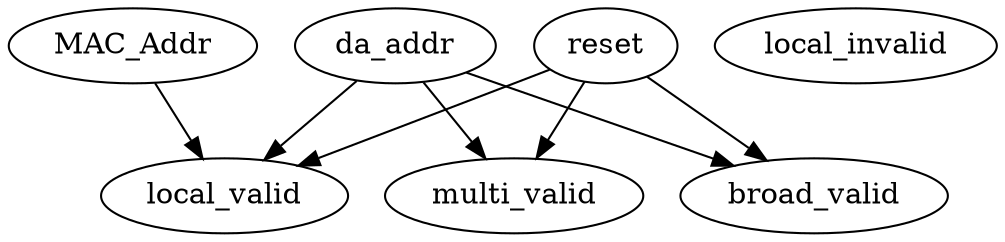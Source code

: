 strict digraph "" {
	reset -> local_valid	 [weight=2.0];
	reset -> broad_valid	 [weight=2.0];
	reset -> multi_valid	 [weight=2.0];
	MAC_Addr -> local_valid	 [weight=1.0];
	local_invalid;
	da_addr -> local_valid	 [weight=1.0];
	da_addr -> broad_valid	 [weight=1.0];
	da_addr -> multi_valid	 [weight=1.0];
}
